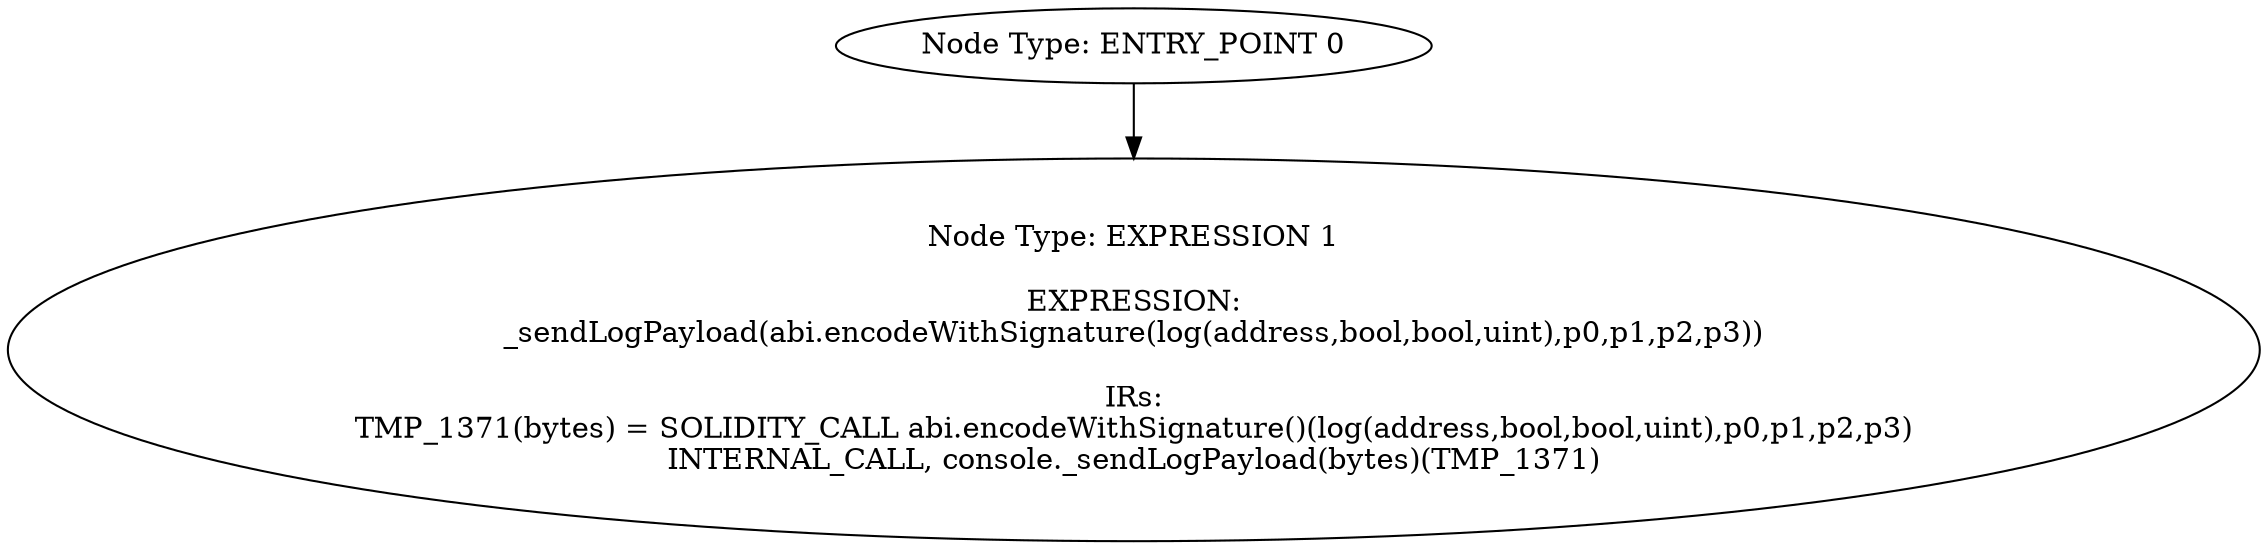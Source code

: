 digraph{
0[label="Node Type: ENTRY_POINT 0
"];
0->1;
1[label="Node Type: EXPRESSION 1

EXPRESSION:
_sendLogPayload(abi.encodeWithSignature(log(address,bool,bool,uint),p0,p1,p2,p3))

IRs:
TMP_1371(bytes) = SOLIDITY_CALL abi.encodeWithSignature()(log(address,bool,bool,uint),p0,p1,p2,p3)
INTERNAL_CALL, console._sendLogPayload(bytes)(TMP_1371)"];
}
